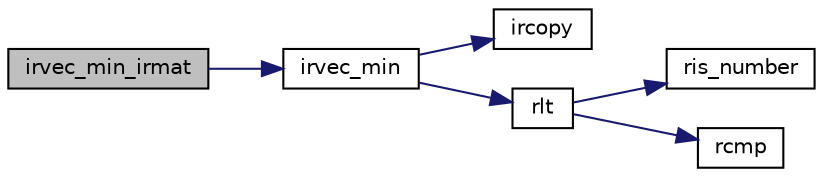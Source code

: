 digraph "irvec_min_irmat"
{
  edge [fontname="Helvetica",fontsize="10",labelfontname="Helvetica",labelfontsize="10"];
  node [fontname="Helvetica",fontsize="10",shape=record];
  rankdir="LR";
  Node192 [label="irvec_min_irmat",height=0.2,width=0.4,color="black", fillcolor="grey75", style="filled", fontcolor="black"];
  Node192 -> Node193 [color="midnightblue",fontsize="10",style="solid",fontname="Helvetica"];
  Node193 [label="irvec_min",height=0.2,width=0.4,color="black", fillcolor="white", style="filled",URL="$irvec_8c.html#a87c7a30f5107fde81085bc28f0835556",tooltip="最小値 [y0,y1]=[min(x0),min(x1)] "];
  Node193 -> Node194 [color="midnightblue",fontsize="10",style="solid",fontname="Helvetica"];
  Node194 [label="ircopy",height=0.2,width=0.4,color="black", fillcolor="white", style="filled",URL="$irmulti_8c.html#aaf2192a33e04cbba12da47550fde287e",tooltip="コピー [y0,y1]=[x0,x1]. "];
  Node193 -> Node195 [color="midnightblue",fontsize="10",style="solid",fontname="Helvetica"];
  Node195 [label="rlt",height=0.2,width=0.4,color="black", fillcolor="white", style="filled",URL="$is__rmulti_8h.html#ab249a743791b69f5118eda03d3db0c4d",tooltip="rmulti型の値の比較 x<y "];
  Node195 -> Node196 [color="midnightblue",fontsize="10",style="solid",fontname="Helvetica"];
  Node196 [label="ris_number",height=0.2,width=0.4,color="black", fillcolor="white", style="filled",URL="$rmulti_8c.html#a02c3c838634809fb6260ab78926b5f8b",tooltip="rmulti型が数であるかの判定. "];
  Node195 -> Node197 [color="midnightblue",fontsize="10",style="solid",fontname="Helvetica"];
  Node197 [label="rcmp",height=0.2,width=0.4,color="black", fillcolor="white", style="filled",URL="$rmulti_8c.html#aa7f2e03f88a388911123c82ad3f36b16",tooltip="rmulti型の値の比較 x<=>y "];
}
